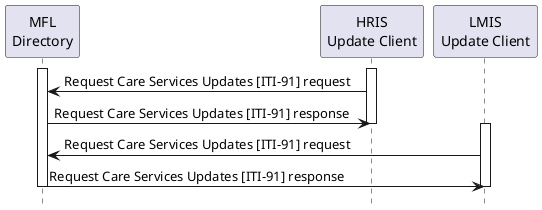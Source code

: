 @startuml usecase4-processflow
hide footbox

participant "MFL\nDirectory" as MFL
participant "HRIS\nUpdate Client" as HRIS
participant "LMIS\nUpdate Client" as LMIS

activate HRIS
activate MFL
HRIS -> MFL: Request Care Services Updates [ITI-91] request
MFL -> HRIS: Request Care Services Updates [ITI-91] response
deactivate HRIS

activate LMIS
LMIS -> MFL: Request Care Services Updates [ITI-91] request
MFL -> LMIS: Request Care Services Updates [ITI-91] response
deactivate MFL
deactivate LMIS

@enduml